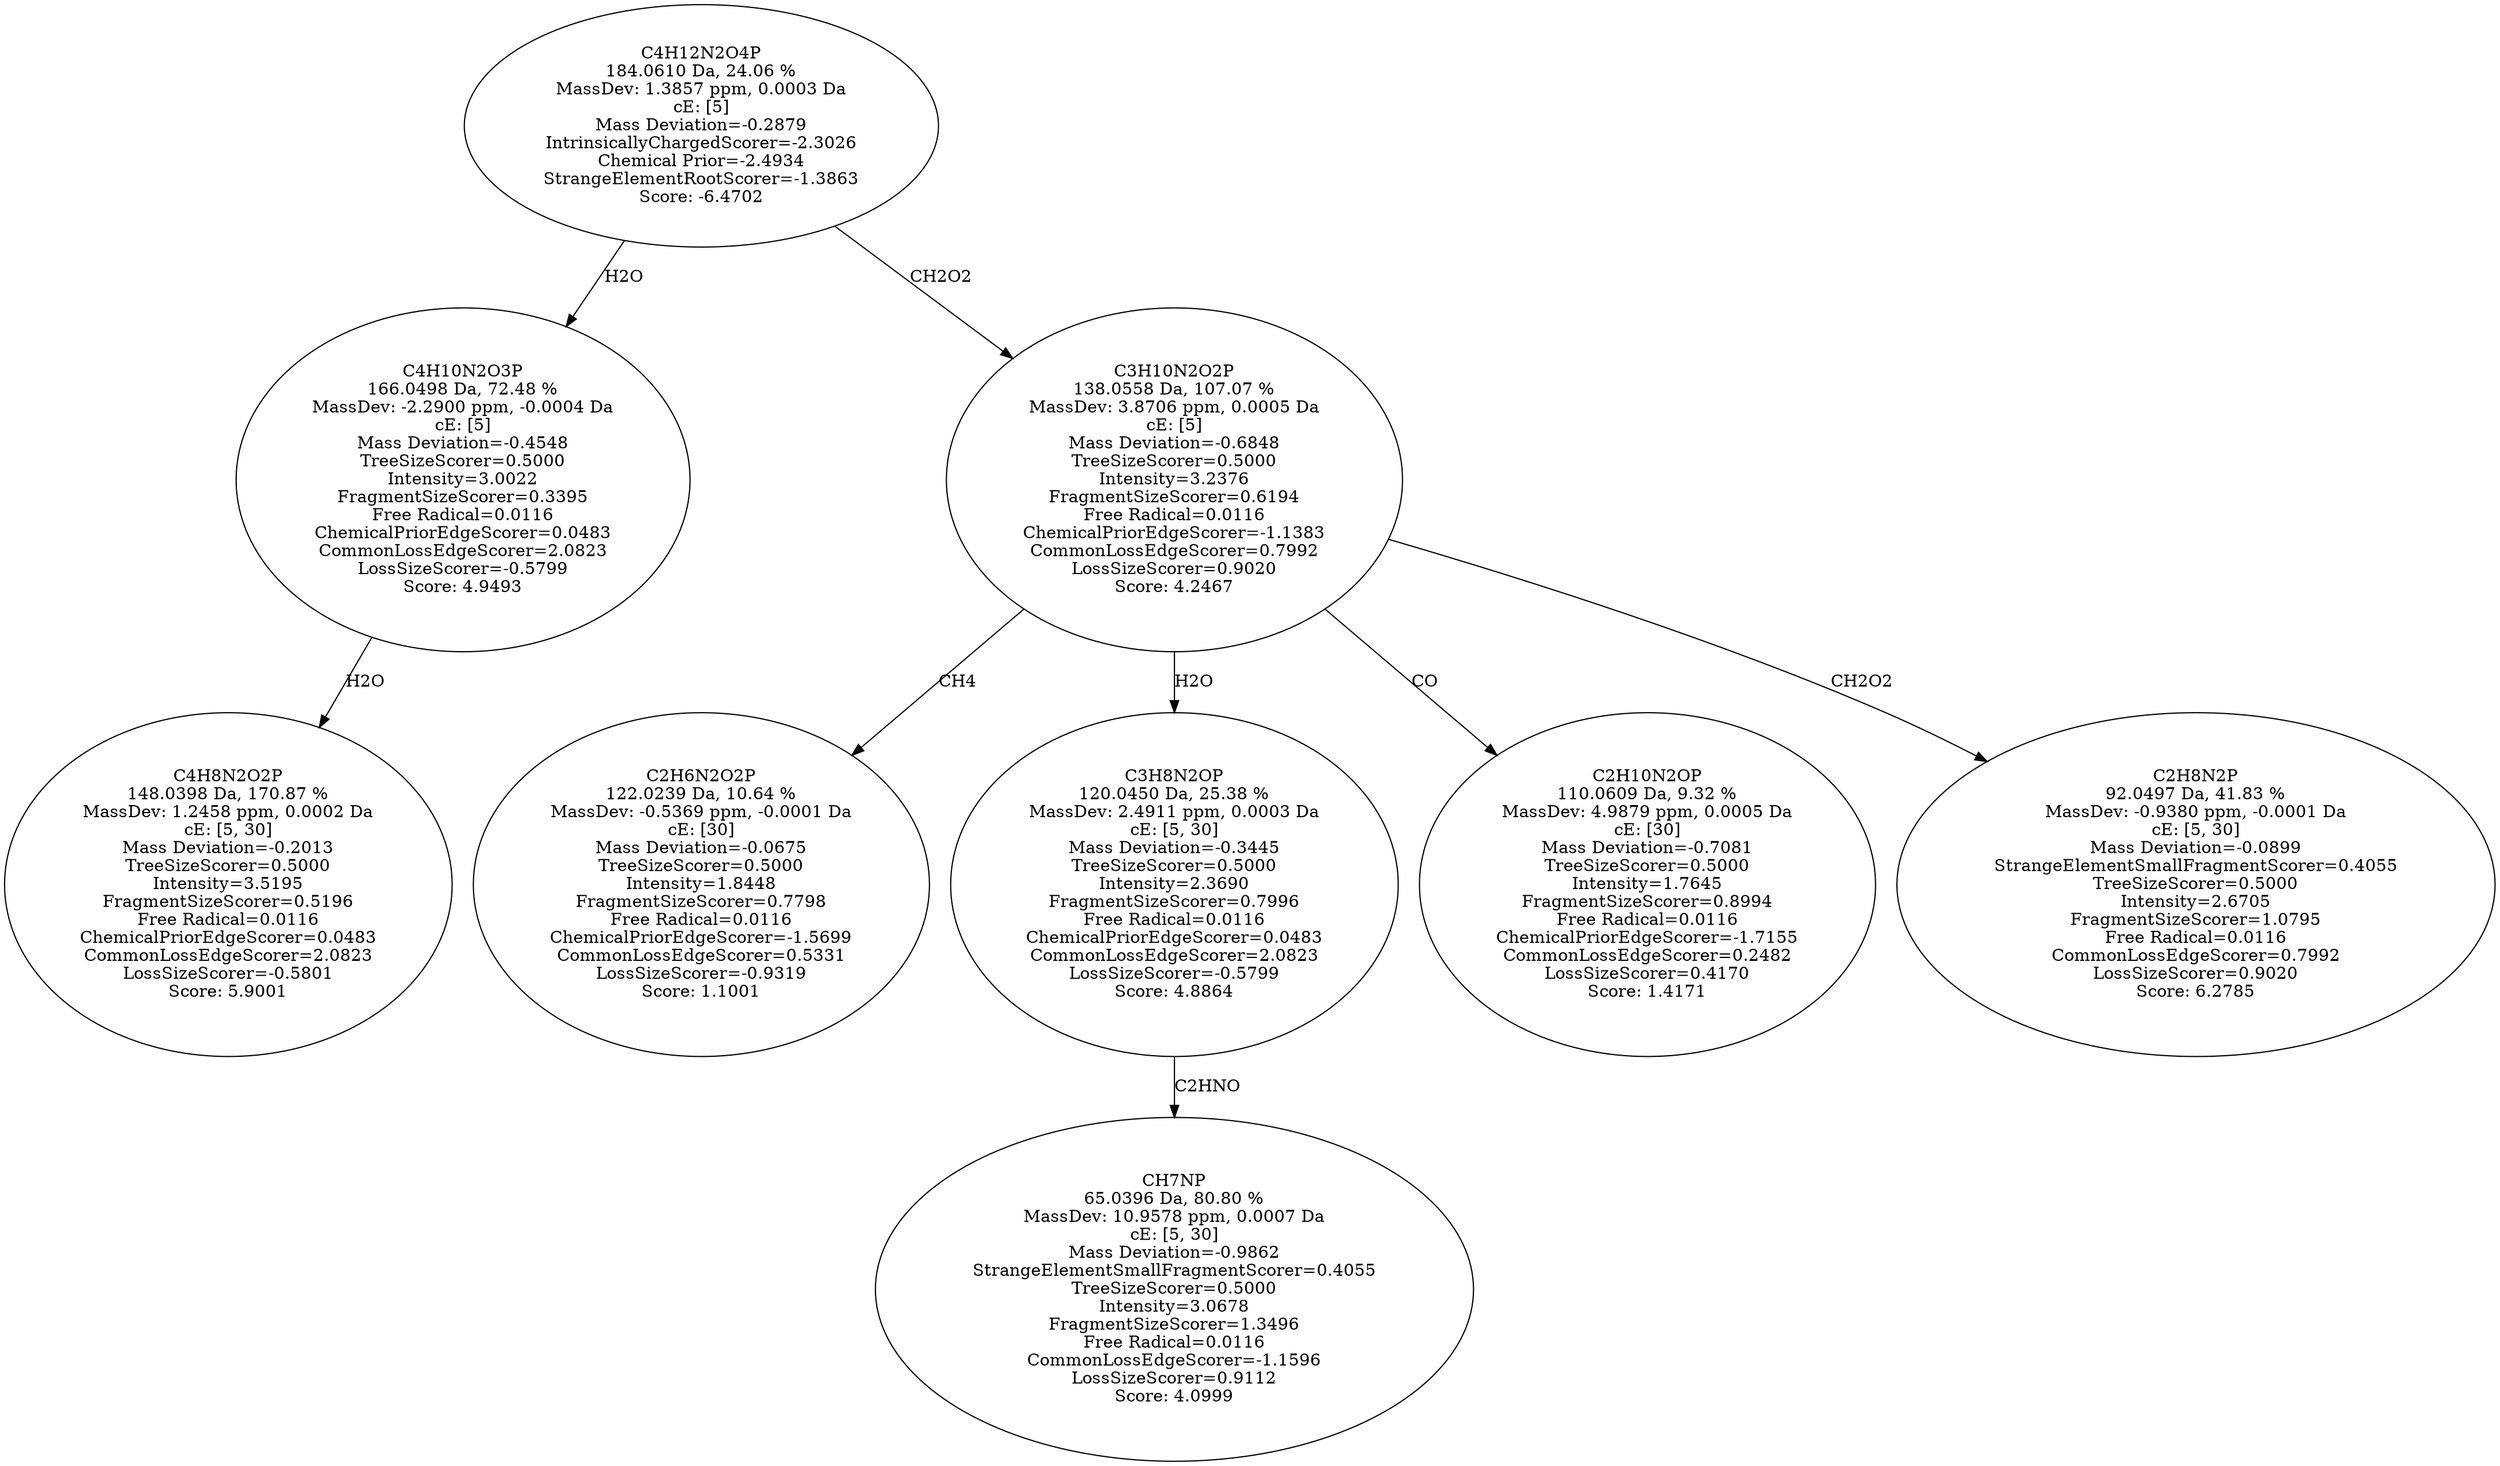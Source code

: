 strict digraph {
v1 [label="C4H8N2O2P\n148.0398 Da, 170.87 %\nMassDev: 1.2458 ppm, 0.0002 Da\ncE: [5, 30]\nMass Deviation=-0.2013\nTreeSizeScorer=0.5000\nIntensity=3.5195\nFragmentSizeScorer=0.5196\nFree Radical=0.0116\nChemicalPriorEdgeScorer=0.0483\nCommonLossEdgeScorer=2.0823\nLossSizeScorer=-0.5801\nScore: 5.9001"];
v2 [label="C4H10N2O3P\n166.0498 Da, 72.48 %\nMassDev: -2.2900 ppm, -0.0004 Da\ncE: [5]\nMass Deviation=-0.4548\nTreeSizeScorer=0.5000\nIntensity=3.0022\nFragmentSizeScorer=0.3395\nFree Radical=0.0116\nChemicalPriorEdgeScorer=0.0483\nCommonLossEdgeScorer=2.0823\nLossSizeScorer=-0.5799\nScore: 4.9493"];
v3 [label="C2H6N2O2P\n122.0239 Da, 10.64 %\nMassDev: -0.5369 ppm, -0.0001 Da\ncE: [30]\nMass Deviation=-0.0675\nTreeSizeScorer=0.5000\nIntensity=1.8448\nFragmentSizeScorer=0.7798\nFree Radical=0.0116\nChemicalPriorEdgeScorer=-1.5699\nCommonLossEdgeScorer=0.5331\nLossSizeScorer=-0.9319\nScore: 1.1001"];
v4 [label="CH7NP\n65.0396 Da, 80.80 %\nMassDev: 10.9578 ppm, 0.0007 Da\ncE: [5, 30]\nMass Deviation=-0.9862\nStrangeElementSmallFragmentScorer=0.4055\nTreeSizeScorer=0.5000\nIntensity=3.0678\nFragmentSizeScorer=1.3496\nFree Radical=0.0116\nCommonLossEdgeScorer=-1.1596\nLossSizeScorer=0.9112\nScore: 4.0999"];
v5 [label="C3H8N2OP\n120.0450 Da, 25.38 %\nMassDev: 2.4911 ppm, 0.0003 Da\ncE: [5, 30]\nMass Deviation=-0.3445\nTreeSizeScorer=0.5000\nIntensity=2.3690\nFragmentSizeScorer=0.7996\nFree Radical=0.0116\nChemicalPriorEdgeScorer=0.0483\nCommonLossEdgeScorer=2.0823\nLossSizeScorer=-0.5799\nScore: 4.8864"];
v6 [label="C2H10N2OP\n110.0609 Da, 9.32 %\nMassDev: 4.9879 ppm, 0.0005 Da\ncE: [30]\nMass Deviation=-0.7081\nTreeSizeScorer=0.5000\nIntensity=1.7645\nFragmentSizeScorer=0.8994\nFree Radical=0.0116\nChemicalPriorEdgeScorer=-1.7155\nCommonLossEdgeScorer=0.2482\nLossSizeScorer=0.4170\nScore: 1.4171"];
v7 [label="C2H8N2P\n92.0497 Da, 41.83 %\nMassDev: -0.9380 ppm, -0.0001 Da\ncE: [5, 30]\nMass Deviation=-0.0899\nStrangeElementSmallFragmentScorer=0.4055\nTreeSizeScorer=0.5000\nIntensity=2.6705\nFragmentSizeScorer=1.0795\nFree Radical=0.0116\nCommonLossEdgeScorer=0.7992\nLossSizeScorer=0.9020\nScore: 6.2785"];
v8 [label="C3H10N2O2P\n138.0558 Da, 107.07 %\nMassDev: 3.8706 ppm, 0.0005 Da\ncE: [5]\nMass Deviation=-0.6848\nTreeSizeScorer=0.5000\nIntensity=3.2376\nFragmentSizeScorer=0.6194\nFree Radical=0.0116\nChemicalPriorEdgeScorer=-1.1383\nCommonLossEdgeScorer=0.7992\nLossSizeScorer=0.9020\nScore: 4.2467"];
v9 [label="C4H12N2O4P\n184.0610 Da, 24.06 %\nMassDev: 1.3857 ppm, 0.0003 Da\ncE: [5]\nMass Deviation=-0.2879\nIntrinsicallyChargedScorer=-2.3026\nChemical Prior=-2.4934\nStrangeElementRootScorer=-1.3863\nScore: -6.4702"];
v2 -> v1 [label="H2O"];
v9 -> v2 [label="H2O"];
v8 -> v3 [label="CH4"];
v5 -> v4 [label="C2HNO"];
v8 -> v5 [label="H2O"];
v8 -> v6 [label="CO"];
v8 -> v7 [label="CH2O2"];
v9 -> v8 [label="CH2O2"];
}